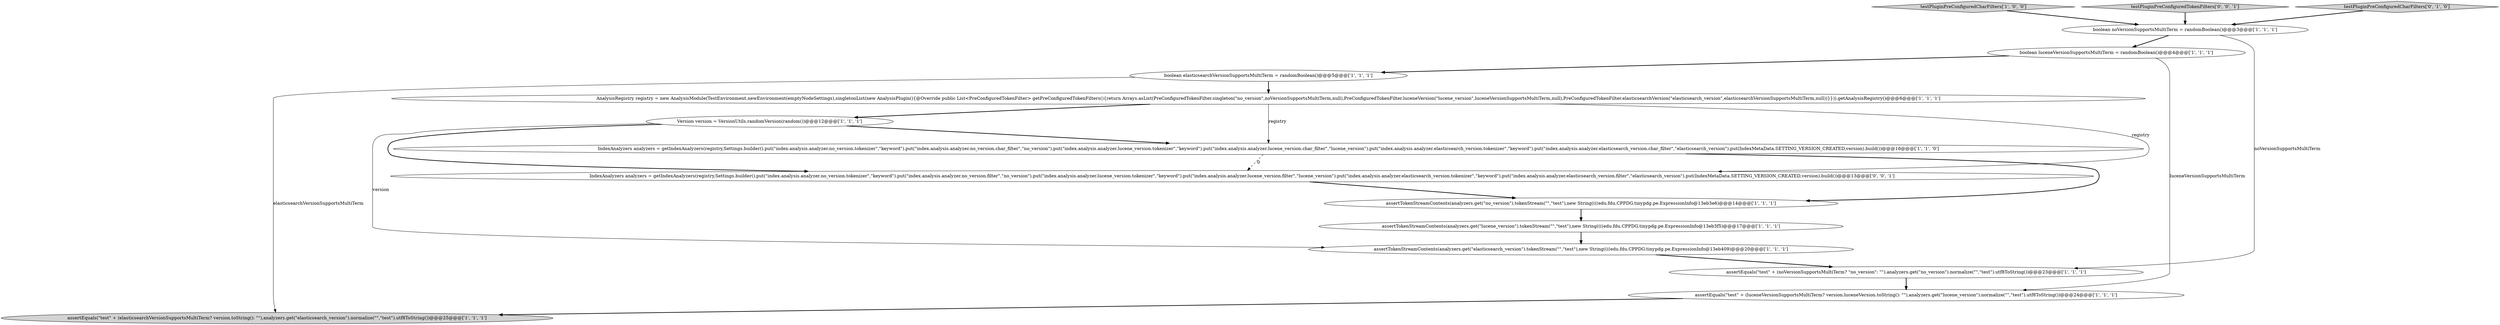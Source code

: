 digraph {
4 [style = filled, label = "assertTokenStreamContents(analyzers.get(\"elasticsearch_version\").tokenStream(\"\",\"test\"),new String((((edu.fdu.CPPDG.tinypdg.pe.ExpressionInfo@13eb409)@@@20@@@['1', '1', '1']", fillcolor = white, shape = ellipse image = "AAA0AAABBB1BBB"];
7 [style = filled, label = "boolean elasticsearchVersionSupportsMultiTerm = randomBoolean()@@@5@@@['1', '1', '1']", fillcolor = white, shape = ellipse image = "AAA0AAABBB1BBB"];
9 [style = filled, label = "assertEquals(\"test\" + (elasticsearchVersionSupportsMultiTerm? version.toString(): \"\"),analyzers.get(\"elasticsearch_version\").normalize(\"\",\"test\").utf8ToString())@@@25@@@['1', '1', '1']", fillcolor = lightgray, shape = ellipse image = "AAA0AAABBB1BBB"];
12 [style = filled, label = "Version version = VersionUtils.randomVersion(random())@@@12@@@['1', '1', '1']", fillcolor = white, shape = ellipse image = "AAA0AAABBB1BBB"];
8 [style = filled, label = "assertEquals(\"test\" + (luceneVersionSupportsMultiTerm? version.luceneVersion.toString(): \"\"),analyzers.get(\"lucene_version\").normalize(\"\",\"test\").utf8ToString())@@@24@@@['1', '1', '1']", fillcolor = white, shape = ellipse image = "AAA0AAABBB1BBB"];
1 [style = filled, label = "testPluginPreConfiguredCharFilters['1', '0', '0']", fillcolor = lightgray, shape = diamond image = "AAA0AAABBB1BBB"];
5 [style = filled, label = "AnalysisRegistry registry = new AnalysisModule(TestEnvironment.newEnvironment(emptyNodeSettings),singletonList(new AnalysisPlugin(){@Override public List<PreConfiguredTokenFilter> getPreConfiguredTokenFilters(){return Arrays.asList(PreConfiguredTokenFilter.singleton(\"no_version\",noVersionSupportsMultiTerm,null),PreConfiguredTokenFilter.luceneVersion(\"lucene_version\",luceneVersionSupportsMultiTerm,null),PreConfiguredTokenFilter.elasticsearchVersion(\"elasticsearch_version\",elasticsearchVersionSupportsMultiTerm,null))}})).getAnalysisRegistry()@@@6@@@['1', '1', '1']", fillcolor = white, shape = ellipse image = "AAA0AAABBB1BBB"];
3 [style = filled, label = "assertTokenStreamContents(analyzers.get(\"lucene_version\").tokenStream(\"\",\"test\"),new String((((edu.fdu.CPPDG.tinypdg.pe.ExpressionInfo@13eb3f5)@@@17@@@['1', '1', '1']", fillcolor = white, shape = ellipse image = "AAA0AAABBB1BBB"];
14 [style = filled, label = "testPluginPreConfiguredTokenFilters['0', '0', '1']", fillcolor = lightgray, shape = diamond image = "AAA0AAABBB3BBB"];
11 [style = filled, label = "IndexAnalyzers analyzers = getIndexAnalyzers(registry,Settings.builder().put(\"index.analysis.analyzer.no_version.tokenizer\",\"keyword\").put(\"index.analysis.analyzer.no_version.char_filter\",\"no_version\").put(\"index.analysis.analyzer.lucene_version.tokenizer\",\"keyword\").put(\"index.analysis.analyzer.lucene_version.char_filter\",\"lucene_version\").put(\"index.analysis.analyzer.elasticsearch_version.tokenizer\",\"keyword\").put(\"index.analysis.analyzer.elasticsearch_version.char_filter\",\"elasticsearch_version\").put(IndexMetaData.SETTING_VERSION_CREATED,version).build())@@@16@@@['1', '1', '0']", fillcolor = white, shape = ellipse image = "AAA0AAABBB1BBB"];
10 [style = filled, label = "assertTokenStreamContents(analyzers.get(\"no_version\").tokenStream(\"\",\"test\"),new String((((edu.fdu.CPPDG.tinypdg.pe.ExpressionInfo@13eb3e6)@@@14@@@['1', '1', '1']", fillcolor = white, shape = ellipse image = "AAA0AAABBB1BBB"];
13 [style = filled, label = "testPluginPreConfiguredCharFilters['0', '1', '0']", fillcolor = lightgray, shape = diamond image = "AAA0AAABBB2BBB"];
0 [style = filled, label = "boolean luceneVersionSupportsMultiTerm = randomBoolean()@@@4@@@['1', '1', '1']", fillcolor = white, shape = ellipse image = "AAA0AAABBB1BBB"];
6 [style = filled, label = "assertEquals(\"test\" + (noVersionSupportsMultiTerm? \"no_version\": \"\"),analyzers.get(\"no_version\").normalize(\"\",\"test\").utf8ToString())@@@23@@@['1', '1', '1']", fillcolor = white, shape = ellipse image = "AAA0AAABBB1BBB"];
15 [style = filled, label = "IndexAnalyzers analyzers = getIndexAnalyzers(registry,Settings.builder().put(\"index.analysis.analyzer.no_version.tokenizer\",\"keyword\").put(\"index.analysis.analyzer.no_version.filter\",\"no_version\").put(\"index.analysis.analyzer.lucene_version.tokenizer\",\"keyword\").put(\"index.analysis.analyzer.lucene_version.filter\",\"lucene_version\").put(\"index.analysis.analyzer.elasticsearch_version.tokenizer\",\"keyword\").put(\"index.analysis.analyzer.elasticsearch_version.filter\",\"elasticsearch_version\").put(IndexMetaData.SETTING_VERSION_CREATED,version).build())@@@13@@@['0', '0', '1']", fillcolor = white, shape = ellipse image = "AAA0AAABBB3BBB"];
2 [style = filled, label = "boolean noVersionSupportsMultiTerm = randomBoolean()@@@3@@@['1', '1', '1']", fillcolor = white, shape = ellipse image = "AAA0AAABBB1BBB"];
4->6 [style = bold, label=""];
8->9 [style = bold, label=""];
0->7 [style = bold, label=""];
12->15 [style = bold, label=""];
0->8 [style = solid, label="luceneVersionSupportsMultiTerm"];
6->8 [style = bold, label=""];
10->3 [style = bold, label=""];
11->15 [style = dashed, label="0"];
11->10 [style = bold, label=""];
7->9 [style = solid, label="elasticsearchVersionSupportsMultiTerm"];
5->11 [style = solid, label="registry"];
7->5 [style = bold, label=""];
14->2 [style = bold, label=""];
12->4 [style = solid, label="version"];
5->15 [style = solid, label="registry"];
12->11 [style = bold, label=""];
5->12 [style = bold, label=""];
2->0 [style = bold, label=""];
2->6 [style = solid, label="noVersionSupportsMultiTerm"];
13->2 [style = bold, label=""];
15->10 [style = bold, label=""];
1->2 [style = bold, label=""];
3->4 [style = bold, label=""];
}
